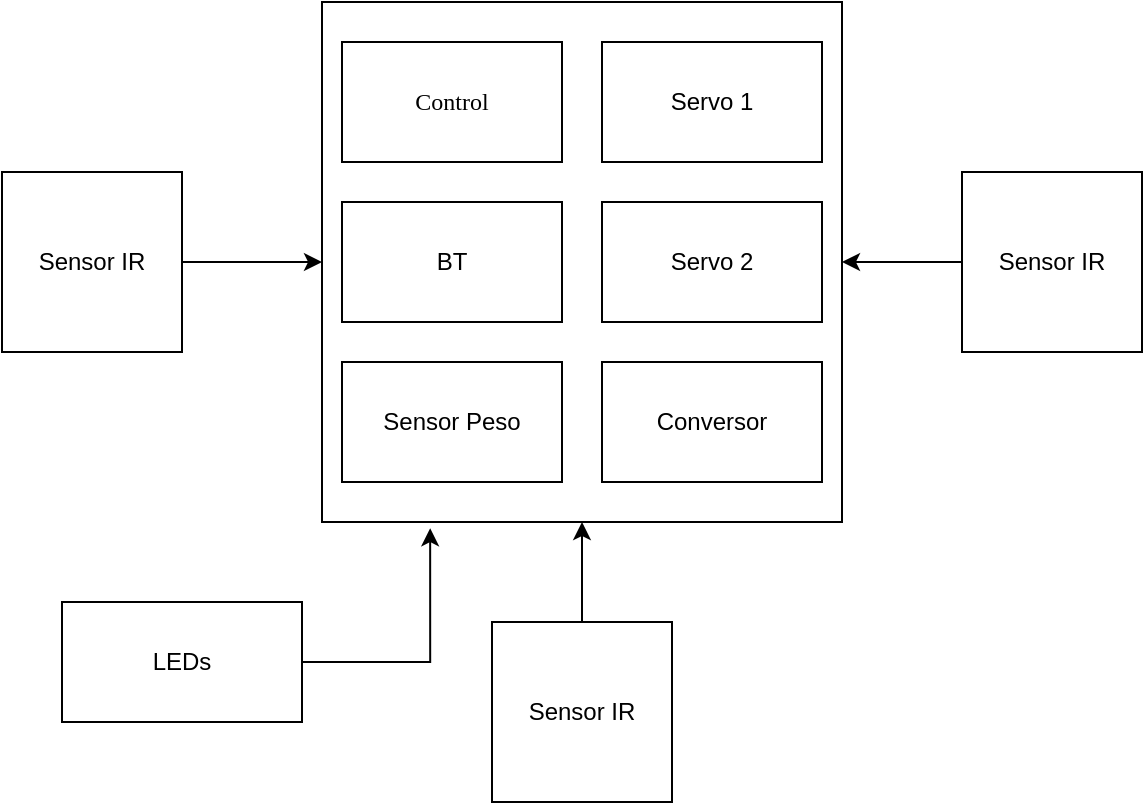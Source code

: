 <mxfile pages="1" version="11.2.8" type="github"><diagram id="Rx39ZRknppQvAvGFZfSR" name="Page-1"><mxGraphModel dx="854" dy="465" grid="1" gridSize="10" guides="1" tooltips="1" connect="1" arrows="1" fold="1" page="1" pageScale="1" pageWidth="827" pageHeight="1169" math="0" shadow="0"><root><mxCell id="0"/><mxCell id="1" parent="0"/><mxCell id="SlnTeYE9gWJ-9dxKjudn-1" value="" style="whiteSpace=wrap;html=1;aspect=fixed;imageAspect=1;" parent="1" vertex="1"><mxGeometry x="290" y="80" width="260" height="260" as="geometry"/></mxCell><mxCell id="SlnTeYE9gWJ-9dxKjudn-24" style="edgeStyle=orthogonalEdgeStyle;rounded=0;orthogonalLoop=1;jettySize=auto;html=1;entryX=1;entryY=0.5;entryDx=0;entryDy=0;" parent="1" source="SlnTeYE9gWJ-9dxKjudn-16" target="SlnTeYE9gWJ-9dxKjudn-1" edge="1"><mxGeometry relative="1" as="geometry"/></mxCell><mxCell id="SlnTeYE9gWJ-9dxKjudn-16" value="Sensor IR" style="whiteSpace=wrap;html=1;aspect=fixed;imageAspect=0;" parent="1" vertex="1"><mxGeometry x="610" y="165" width="90" height="90" as="geometry"/></mxCell><mxCell id="SlnTeYE9gWJ-9dxKjudn-2" value="" style="rounded=0;whiteSpace=wrap;html=1;" parent="1" vertex="1"><mxGeometry x="300" y="100" width="110" height="60" as="geometry"/></mxCell><mxCell id="SlnTeYE9gWJ-9dxKjudn-4" value="" style="rounded=0;whiteSpace=wrap;html=1;" parent="1" vertex="1"><mxGeometry x="430" y="100" width="110" height="60" as="geometry"/></mxCell><mxCell id="SlnTeYE9gWJ-9dxKjudn-5" value="" style="rounded=0;whiteSpace=wrap;html=1;" parent="1" vertex="1"><mxGeometry x="300" y="180" width="110" height="60" as="geometry"/></mxCell><mxCell id="SlnTeYE9gWJ-9dxKjudn-6" value="Servo 2" style="rounded=0;whiteSpace=wrap;html=1;" parent="1" vertex="1"><mxGeometry x="430" y="180" width="110" height="60" as="geometry"/></mxCell><mxCell id="SlnTeYE9gWJ-9dxKjudn-7" value="" style="rounded=0;whiteSpace=wrap;html=1;" parent="1" vertex="1"><mxGeometry x="300" y="260" width="110" height="60" as="geometry"/></mxCell><mxCell id="SlnTeYE9gWJ-9dxKjudn-8" value="Conversor" style="rounded=0;whiteSpace=wrap;html=1;" parent="1" vertex="1"><mxGeometry x="430" y="260" width="110" height="60" as="geometry"/></mxCell><mxCell id="SlnTeYE9gWJ-9dxKjudn-12" value="&lt;font face=&quot;Verdana&quot;&gt;Control&lt;/font&gt;" style="text;html=1;strokeColor=none;fillColor=none;align=center;verticalAlign=middle;whiteSpace=wrap;rounded=0;" parent="1" vertex="1"><mxGeometry x="310" y="110" width="90" height="40" as="geometry"/></mxCell><mxCell id="SlnTeYE9gWJ-9dxKjudn-13" value="BT" style="text;html=1;strokeColor=none;fillColor=none;align=center;verticalAlign=middle;whiteSpace=wrap;rounded=0;" parent="1" vertex="1"><mxGeometry x="310" y="190" width="90" height="40" as="geometry"/></mxCell><mxCell id="SlnTeYE9gWJ-9dxKjudn-14" value="Sensor Peso" style="text;html=1;strokeColor=none;fillColor=none;align=center;verticalAlign=middle;whiteSpace=wrap;rounded=0;" parent="1" vertex="1"><mxGeometry x="310" y="270" width="90" height="40" as="geometry"/></mxCell><mxCell id="SlnTeYE9gWJ-9dxKjudn-15" value="Servo 1" style="text;html=1;strokeColor=none;fillColor=none;align=center;verticalAlign=middle;whiteSpace=wrap;rounded=0;" parent="1" vertex="1"><mxGeometry x="440" y="110" width="90" height="40" as="geometry"/></mxCell><mxCell id="SlnTeYE9gWJ-9dxKjudn-23" style="edgeStyle=orthogonalEdgeStyle;rounded=0;orthogonalLoop=1;jettySize=auto;html=1;entryX=0;entryY=0.5;entryDx=0;entryDy=0;" parent="1" source="SlnTeYE9gWJ-9dxKjudn-18" target="SlnTeYE9gWJ-9dxKjudn-1" edge="1"><mxGeometry relative="1" as="geometry"/></mxCell><mxCell id="SlnTeYE9gWJ-9dxKjudn-18" value="Sensor IR" style="whiteSpace=wrap;html=1;aspect=fixed;imageAspect=0;" parent="1" vertex="1"><mxGeometry x="130" y="165" width="90" height="90" as="geometry"/></mxCell><mxCell id="SlnTeYE9gWJ-9dxKjudn-26" style="edgeStyle=orthogonalEdgeStyle;rounded=0;orthogonalLoop=1;jettySize=auto;html=1;entryX=0.5;entryY=1;entryDx=0;entryDy=0;" parent="1" source="SlnTeYE9gWJ-9dxKjudn-25" target="SlnTeYE9gWJ-9dxKjudn-1" edge="1"><mxGeometry relative="1" as="geometry"/></mxCell><mxCell id="SlnTeYE9gWJ-9dxKjudn-25" value="Sensor IR" style="whiteSpace=wrap;html=1;aspect=fixed;imageAspect=0;" parent="1" vertex="1"><mxGeometry x="375" y="390" width="90" height="90" as="geometry"/></mxCell><mxCell id="SlnTeYE9gWJ-9dxKjudn-28" style="edgeStyle=orthogonalEdgeStyle;rounded=0;orthogonalLoop=1;jettySize=auto;html=1;entryX=0.208;entryY=1.012;entryDx=0;entryDy=0;entryPerimeter=0;" parent="1" source="SlnTeYE9gWJ-9dxKjudn-27" target="SlnTeYE9gWJ-9dxKjudn-1" edge="1"><mxGeometry relative="1" as="geometry"/></mxCell><mxCell id="SlnTeYE9gWJ-9dxKjudn-27" value="LEDs" style="rounded=0;whiteSpace=wrap;html=1;" parent="1" vertex="1"><mxGeometry x="160" y="380" width="120" height="60" as="geometry"/></mxCell></root></mxGraphModel></diagram></mxfile>
